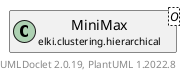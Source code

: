 @startuml
    remove .*\.(Instance|Par|Parameterizer|Factory)$
    set namespaceSeparator none
    hide empty fields
    hide empty methods

    class "<size:14>MiniMax.Instance\n<size:10>elki.clustering.hierarchical" as elki.clustering.hierarchical.MiniMax.Instance [[MiniMax.Instance.html]] {
        #clusters: Int2ObjectOpenHashMap<ModifiableDBIDs>
        #protiter: DBIDArrayMIter
        #dq: DistanceQuery<?>
        #ix: DBIDArrayIter
        #iy: DBIDArrayIter
        +run(ClusterDistanceMatrix, ClusterMergeHistoryBuilder): ClusterMergeHistory
        +run(ArrayDBIDs, ClusterDistanceMatrix, ClusterMergeHistoryBuilder, DistanceQuery<?>, DBIDArrayMIter): ClusterPrototypeMergeHistory
        #findMerge(): int
        #merge(int, int): void
        #updateMatrices(int): void
        #updateEntry(int, int): void
        {static} -findPrototype(DistanceQuery<?>, DBIDs, DBIDs, DBIDVar, double): double
        {static} -findPrototypeSingleton(DistanceQuery<?>, DBIDs, DBIDRef, DBIDVar): double
        {static} -findMax(DistanceQuery<?>, DBIDIter, DBIDs, double, double): double
    }

    class "<size:14>AGNES.Instance\n<size:10>elki.clustering.hierarchical" as elki.clustering.hierarchical.AGNES.Instance [[AGNES.Instance.html]]
    class "<size:14>MiniMax\n<size:10>elki.clustering.hierarchical" as elki.clustering.hierarchical.MiniMax<O> [[MiniMax.html]]

    elki.clustering.hierarchical.AGNES.Instance <|-- elki.clustering.hierarchical.MiniMax.Instance
    elki.clustering.hierarchical.MiniMax +-- elki.clustering.hierarchical.MiniMax.Instance

    center footer UMLDoclet 2.0.19, PlantUML 1.2022.8
@enduml
